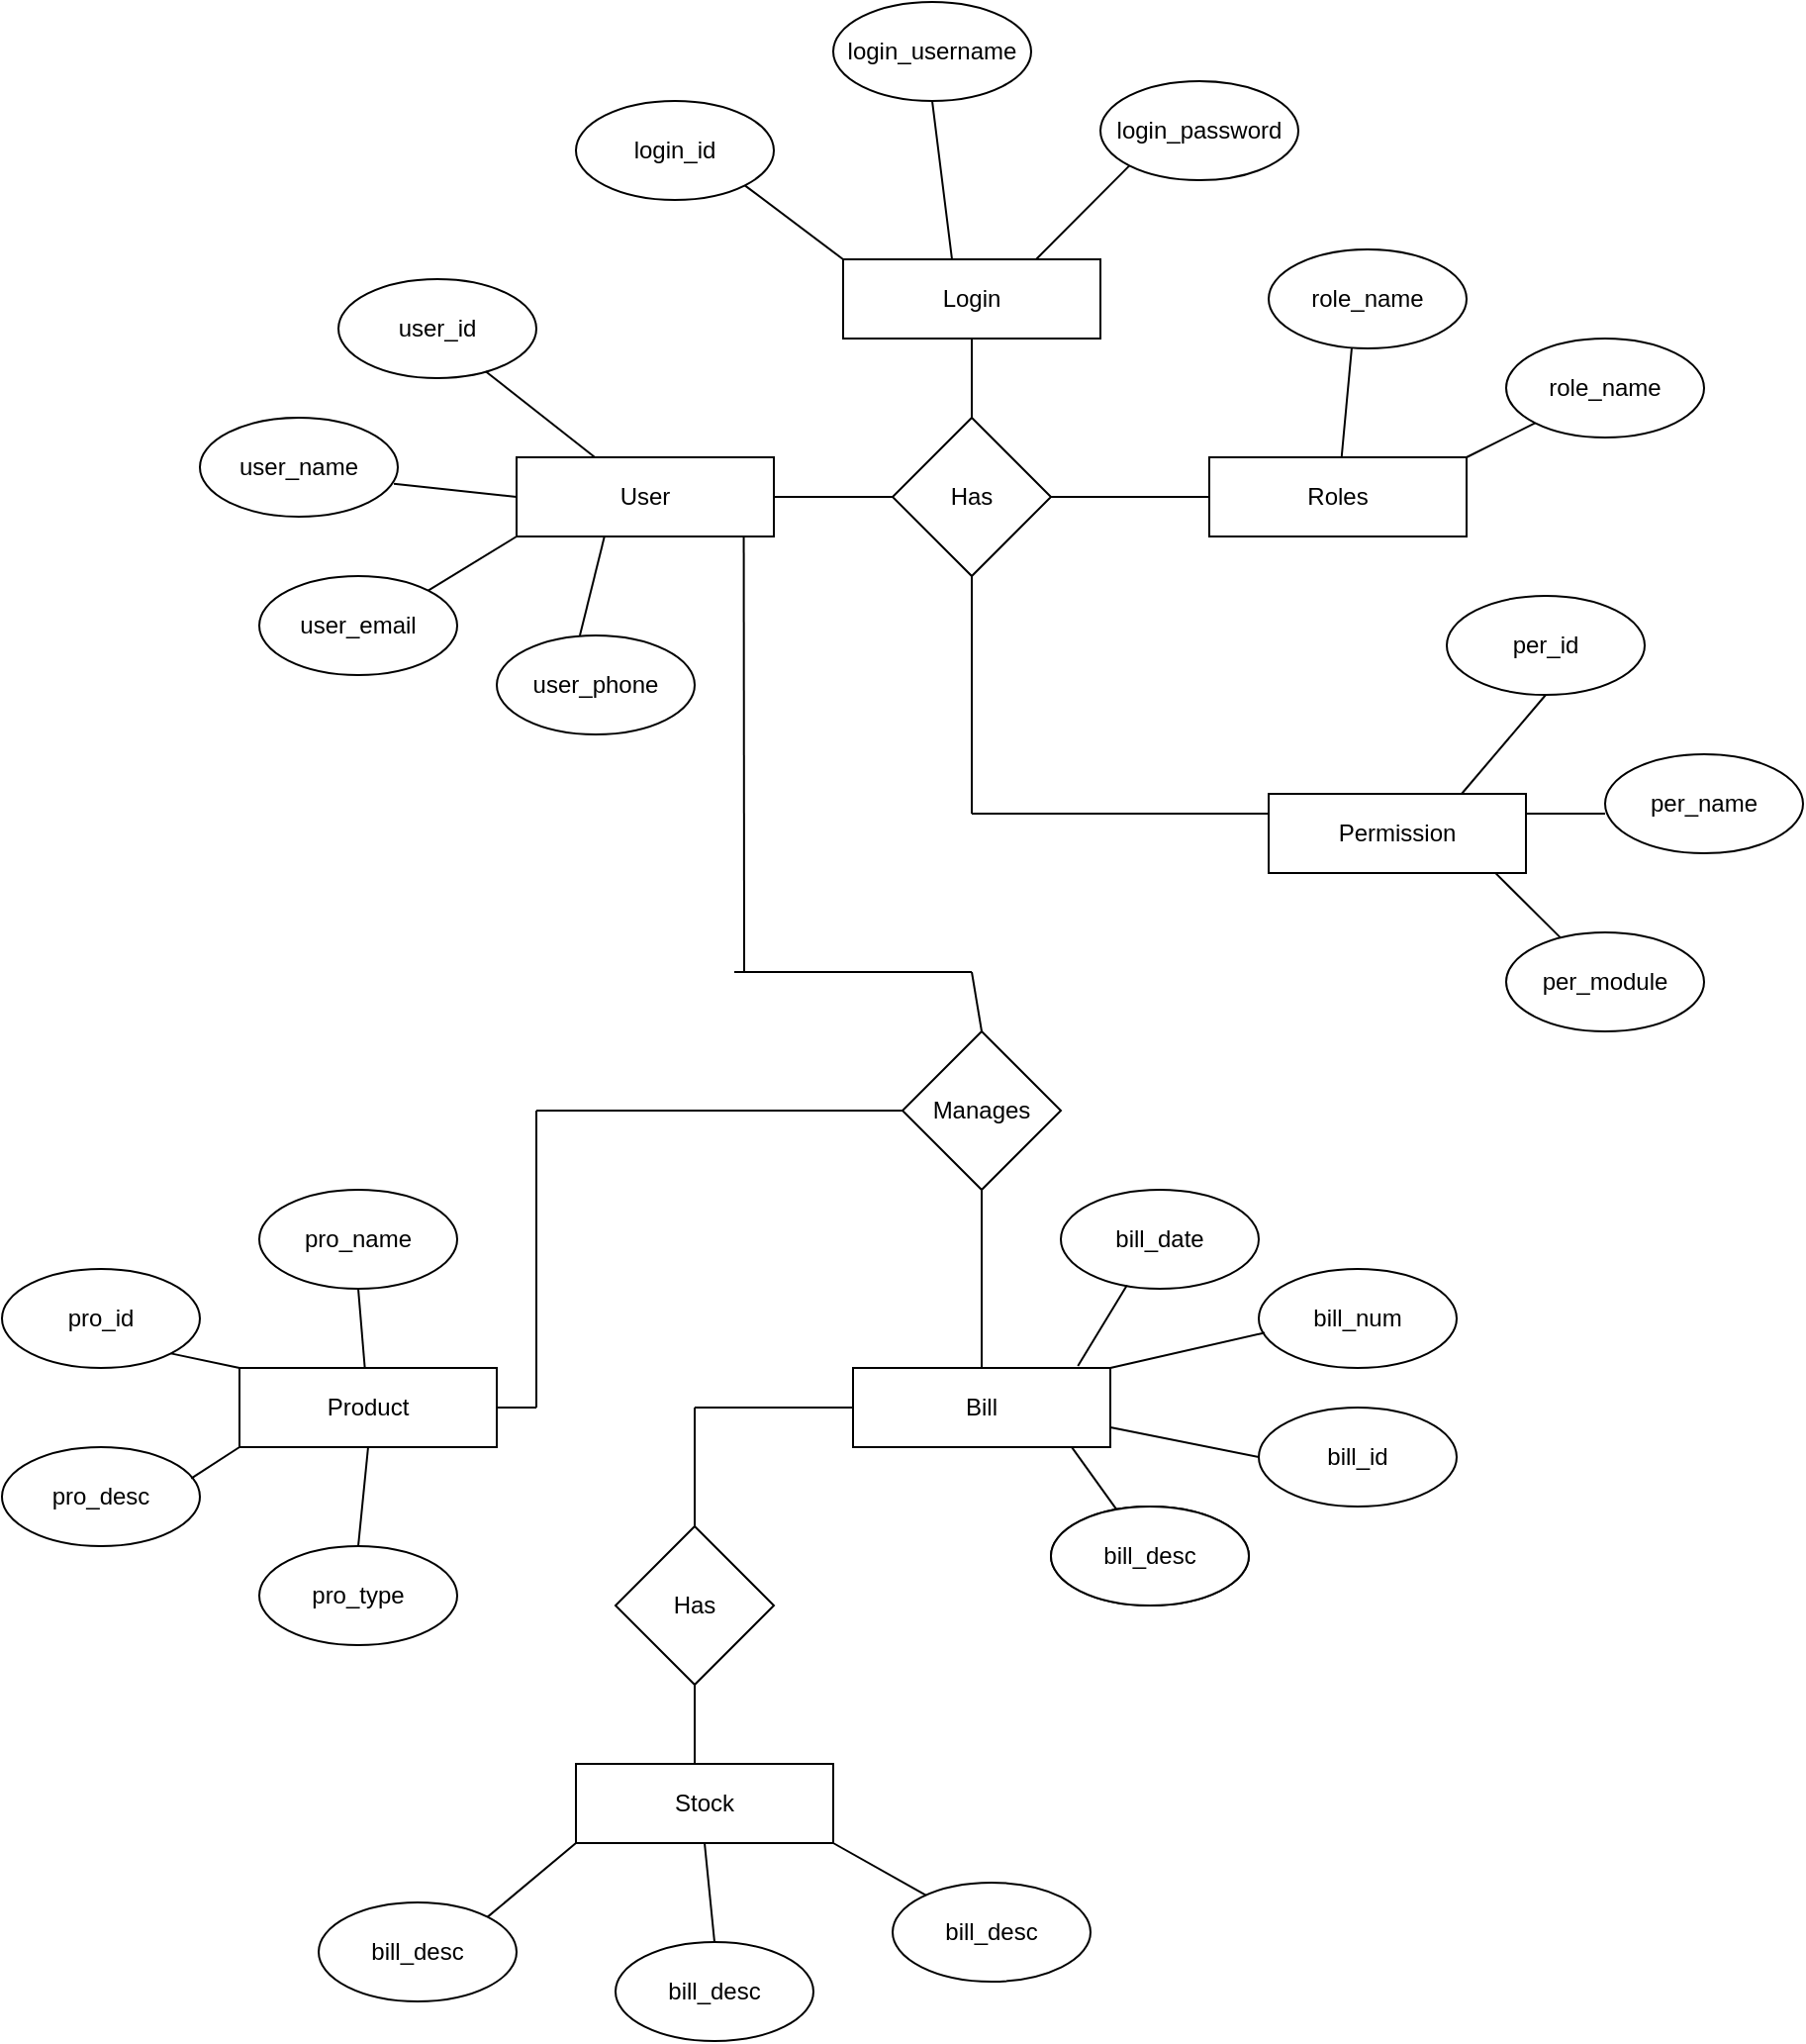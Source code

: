 <mxfile version="16.6.2" type="github">
  <diagram id="ok66DPMpvX4XdYNEMJjz" name="Page-1">
    <mxGraphModel dx="1888" dy="539" grid="1" gridSize="10" guides="1" tooltips="1" connect="1" arrows="1" fold="1" page="1" pageScale="1" pageWidth="850" pageHeight="1100" math="0" shadow="0">
      <root>
        <mxCell id="0" />
        <mxCell id="1" parent="0" />
        <mxCell id="o8kuV6Bx12vgrlG-1OTU-1" value="Has" style="rhombus;whiteSpace=wrap;html=1;" parent="1" vertex="1">
          <mxGeometry x="380" y="240" width="80" height="80" as="geometry" />
        </mxCell>
        <mxCell id="o8kuV6Bx12vgrlG-1OTU-2" value="Login" style="rounded=0;whiteSpace=wrap;html=1;" parent="1" vertex="1">
          <mxGeometry x="355" y="160" width="130" height="40" as="geometry" />
        </mxCell>
        <mxCell id="o8kuV6Bx12vgrlG-1OTU-3" value="Roles" style="rounded=0;whiteSpace=wrap;html=1;" parent="1" vertex="1">
          <mxGeometry x="540" y="260" width="130" height="40" as="geometry" />
        </mxCell>
        <mxCell id="o8kuV6Bx12vgrlG-1OTU-4" value="User" style="rounded=0;whiteSpace=wrap;html=1;" parent="1" vertex="1">
          <mxGeometry x="190" y="260" width="130" height="40" as="geometry" />
        </mxCell>
        <mxCell id="o8kuV6Bx12vgrlG-1OTU-5" value="role_name" style="ellipse;whiteSpace=wrap;html=1;" parent="1" vertex="1">
          <mxGeometry x="570" y="155" width="100" height="50" as="geometry" />
        </mxCell>
        <mxCell id="o8kuV6Bx12vgrlG-1OTU-6" value="role_name" style="ellipse;whiteSpace=wrap;html=1;" parent="1" vertex="1">
          <mxGeometry x="690" y="200" width="100" height="50" as="geometry" />
        </mxCell>
        <mxCell id="o8kuV6Bx12vgrlG-1OTU-8" value="login_username" style="ellipse;whiteSpace=wrap;html=1;" parent="1" vertex="1">
          <mxGeometry x="350" y="30" width="100" height="50" as="geometry" />
        </mxCell>
        <mxCell id="o8kuV6Bx12vgrlG-1OTU-9" value="login_id" style="ellipse;whiteSpace=wrap;html=1;" parent="1" vertex="1">
          <mxGeometry x="220" y="80" width="100" height="50" as="geometry" />
        </mxCell>
        <mxCell id="o8kuV6Bx12vgrlG-1OTU-10" value="login_password" style="ellipse;whiteSpace=wrap;html=1;" parent="1" vertex="1">
          <mxGeometry x="485" y="70" width="100" height="50" as="geometry" />
        </mxCell>
        <mxCell id="o8kuV6Bx12vgrlG-1OTU-11" value="user_id" style="ellipse;whiteSpace=wrap;html=1;" parent="1" vertex="1">
          <mxGeometry x="100" y="170" width="100" height="50" as="geometry" />
        </mxCell>
        <mxCell id="o8kuV6Bx12vgrlG-1OTU-12" value="user_name" style="ellipse;whiteSpace=wrap;html=1;" parent="1" vertex="1">
          <mxGeometry x="30" y="240" width="100" height="50" as="geometry" />
        </mxCell>
        <mxCell id="o8kuV6Bx12vgrlG-1OTU-13" value="user_email" style="ellipse;whiteSpace=wrap;html=1;" parent="1" vertex="1">
          <mxGeometry x="60" y="320" width="100" height="50" as="geometry" />
        </mxCell>
        <mxCell id="o8kuV6Bx12vgrlG-1OTU-14" value="user_phone" style="ellipse;whiteSpace=wrap;html=1;" parent="1" vertex="1">
          <mxGeometry x="180" y="350" width="100" height="50" as="geometry" />
        </mxCell>
        <mxCell id="o8kuV6Bx12vgrlG-1OTU-16" value="Permission" style="rounded=0;whiteSpace=wrap;html=1;" parent="1" vertex="1">
          <mxGeometry x="570" y="430" width="130" height="40" as="geometry" />
        </mxCell>
        <mxCell id="o8kuV6Bx12vgrlG-1OTU-17" value="per_id" style="ellipse;whiteSpace=wrap;html=1;" parent="1" vertex="1">
          <mxGeometry x="660" y="330" width="100" height="50" as="geometry" />
        </mxCell>
        <mxCell id="o8kuV6Bx12vgrlG-1OTU-18" value="per_name" style="ellipse;whiteSpace=wrap;html=1;" parent="1" vertex="1">
          <mxGeometry x="740" y="410" width="100" height="50" as="geometry" />
        </mxCell>
        <mxCell id="o8kuV6Bx12vgrlG-1OTU-19" value="per_module" style="ellipse;whiteSpace=wrap;html=1;" parent="1" vertex="1">
          <mxGeometry x="690" y="500" width="100" height="50" as="geometry" />
        </mxCell>
        <mxCell id="o8kuV6Bx12vgrlG-1OTU-20" value="Manages" style="rhombus;whiteSpace=wrap;html=1;" parent="1" vertex="1">
          <mxGeometry x="385" y="550" width="80" height="80" as="geometry" />
        </mxCell>
        <mxCell id="o8kuV6Bx12vgrlG-1OTU-21" value="Bill" style="rounded=0;whiteSpace=wrap;html=1;" parent="1" vertex="1">
          <mxGeometry x="360" y="720" width="130" height="40" as="geometry" />
        </mxCell>
        <mxCell id="o8kuV6Bx12vgrlG-1OTU-22" value="Stock" style="rounded=0;whiteSpace=wrap;html=1;" parent="1" vertex="1">
          <mxGeometry x="220" y="920" width="130" height="40" as="geometry" />
        </mxCell>
        <mxCell id="o8kuV6Bx12vgrlG-1OTU-23" value="Product" style="rounded=0;whiteSpace=wrap;html=1;" parent="1" vertex="1">
          <mxGeometry x="50" y="720" width="130" height="40" as="geometry" />
        </mxCell>
        <mxCell id="o8kuV6Bx12vgrlG-1OTU-24" value="pro_name" style="ellipse;whiteSpace=wrap;html=1;" parent="1" vertex="1">
          <mxGeometry x="60" y="630" width="100" height="50" as="geometry" />
        </mxCell>
        <mxCell id="o8kuV6Bx12vgrlG-1OTU-25" value="pro_type" style="ellipse;whiteSpace=wrap;html=1;" parent="1" vertex="1">
          <mxGeometry x="60" y="810" width="100" height="50" as="geometry" />
        </mxCell>
        <mxCell id="o8kuV6Bx12vgrlG-1OTU-26" value="pro_id" style="ellipse;whiteSpace=wrap;html=1;" parent="1" vertex="1">
          <mxGeometry x="-70" y="670" width="100" height="50" as="geometry" />
        </mxCell>
        <mxCell id="o8kuV6Bx12vgrlG-1OTU-27" value="pro_desc" style="ellipse;whiteSpace=wrap;html=1;" parent="1" vertex="1">
          <mxGeometry x="-70" y="760" width="100" height="50" as="geometry" />
        </mxCell>
        <mxCell id="o8kuV6Bx12vgrlG-1OTU-28" value="bill_date" style="ellipse;whiteSpace=wrap;html=1;" parent="1" vertex="1">
          <mxGeometry x="465" y="630" width="100" height="50" as="geometry" />
        </mxCell>
        <mxCell id="o8kuV6Bx12vgrlG-1OTU-29" value="bill_num" style="ellipse;whiteSpace=wrap;html=1;" parent="1" vertex="1">
          <mxGeometry x="565" y="670" width="100" height="50" as="geometry" />
        </mxCell>
        <mxCell id="o8kuV6Bx12vgrlG-1OTU-30" value="bill_desc" style="ellipse;whiteSpace=wrap;html=1;" parent="1" vertex="1">
          <mxGeometry x="460" y="790" width="100" height="50" as="geometry" />
        </mxCell>
        <mxCell id="o8kuV6Bx12vgrlG-1OTU-31" value="bill_id" style="ellipse;whiteSpace=wrap;html=1;" parent="1" vertex="1">
          <mxGeometry x="565" y="740" width="100" height="50" as="geometry" />
        </mxCell>
        <mxCell id="o8kuV6Bx12vgrlG-1OTU-32" value="Has" style="rhombus;whiteSpace=wrap;html=1;" parent="1" vertex="1">
          <mxGeometry x="240" y="800" width="80" height="80" as="geometry" />
        </mxCell>
        <mxCell id="o8kuV6Bx12vgrlG-1OTU-34" value="" style="endArrow=none;html=1;rounded=0;entryX=0.5;entryY=1;entryDx=0;entryDy=0;" parent="1" target="o8kuV6Bx12vgrlG-1OTU-8" edge="1">
          <mxGeometry width="50" height="50" relative="1" as="geometry">
            <mxPoint x="410" y="160" as="sourcePoint" />
            <mxPoint x="450" y="290" as="targetPoint" />
          </mxGeometry>
        </mxCell>
        <mxCell id="o8kuV6Bx12vgrlG-1OTU-35" value="" style="endArrow=none;html=1;rounded=0;entryX=0;entryY=1;entryDx=0;entryDy=0;exitX=0.75;exitY=0;exitDx=0;exitDy=0;" parent="1" source="o8kuV6Bx12vgrlG-1OTU-2" target="o8kuV6Bx12vgrlG-1OTU-10" edge="1">
          <mxGeometry width="50" height="50" relative="1" as="geometry">
            <mxPoint x="409.98" y="171.4" as="sourcePoint" />
            <mxPoint x="410" y="90" as="targetPoint" />
          </mxGeometry>
        </mxCell>
        <mxCell id="o8kuV6Bx12vgrlG-1OTU-36" value="" style="endArrow=none;html=1;rounded=0;entryX=1;entryY=1;entryDx=0;entryDy=0;exitX=0;exitY=0;exitDx=0;exitDy=0;" parent="1" source="o8kuV6Bx12vgrlG-1OTU-2" target="o8kuV6Bx12vgrlG-1OTU-9" edge="1">
          <mxGeometry width="50" height="50" relative="1" as="geometry">
            <mxPoint x="419.98" y="181.4" as="sourcePoint" />
            <mxPoint x="420" y="100" as="targetPoint" />
          </mxGeometry>
        </mxCell>
        <mxCell id="o8kuV6Bx12vgrlG-1OTU-37" value="" style="endArrow=none;html=1;rounded=0;entryX=0.744;entryY=0.932;entryDx=0;entryDy=0;entryPerimeter=0;" parent="1" source="o8kuV6Bx12vgrlG-1OTU-4" target="o8kuV6Bx12vgrlG-1OTU-11" edge="1">
          <mxGeometry width="50" height="50" relative="1" as="geometry">
            <mxPoint x="365" y="170" as="sourcePoint" />
            <mxPoint x="315.355" y="132.678" as="targetPoint" />
          </mxGeometry>
        </mxCell>
        <mxCell id="o8kuV6Bx12vgrlG-1OTU-38" value="" style="endArrow=none;html=1;rounded=0;entryX=0.98;entryY=0.668;entryDx=0;entryDy=0;entryPerimeter=0;exitX=0;exitY=0.5;exitDx=0;exitDy=0;" parent="1" source="o8kuV6Bx12vgrlG-1OTU-4" target="o8kuV6Bx12vgrlG-1OTU-12" edge="1">
          <mxGeometry width="50" height="50" relative="1" as="geometry">
            <mxPoint x="239.574" y="270" as="sourcePoint" />
            <mxPoint x="184.4" y="226.6" as="targetPoint" />
          </mxGeometry>
        </mxCell>
        <mxCell id="o8kuV6Bx12vgrlG-1OTU-39" value="" style="endArrow=none;html=1;rounded=0;entryX=1;entryY=0;entryDx=0;entryDy=0;exitX=0;exitY=1;exitDx=0;exitDy=0;" parent="1" source="o8kuV6Bx12vgrlG-1OTU-4" target="o8kuV6Bx12vgrlG-1OTU-13" edge="1">
          <mxGeometry width="50" height="50" relative="1" as="geometry">
            <mxPoint x="249.574" y="280" as="sourcePoint" />
            <mxPoint x="194.4" y="236.6" as="targetPoint" />
          </mxGeometry>
        </mxCell>
        <mxCell id="o8kuV6Bx12vgrlG-1OTU-40" value="" style="endArrow=none;html=1;rounded=0;exitX=0.342;exitY=0.995;exitDx=0;exitDy=0;exitPerimeter=0;" parent="1" source="o8kuV6Bx12vgrlG-1OTU-4" edge="1">
          <mxGeometry width="50" height="50" relative="1" as="geometry">
            <mxPoint x="237" y="310" as="sourcePoint" />
            <mxPoint x="222" y="350" as="targetPoint" />
          </mxGeometry>
        </mxCell>
        <mxCell id="o8kuV6Bx12vgrlG-1OTU-41" value="" style="endArrow=none;html=1;rounded=0;exitX=0.42;exitY=0.992;exitDx=0;exitDy=0;exitPerimeter=0;" parent="1" source="o8kuV6Bx12vgrlG-1OTU-5" target="o8kuV6Bx12vgrlG-1OTU-3" edge="1">
          <mxGeometry width="50" height="50" relative="1" as="geometry">
            <mxPoint x="269.574" y="300" as="sourcePoint" />
            <mxPoint x="214.4" y="256.6" as="targetPoint" />
          </mxGeometry>
        </mxCell>
        <mxCell id="o8kuV6Bx12vgrlG-1OTU-42" value="" style="endArrow=none;html=1;rounded=0;entryX=1;entryY=0;entryDx=0;entryDy=0;" parent="1" source="o8kuV6Bx12vgrlG-1OTU-6" target="o8kuV6Bx12vgrlG-1OTU-3" edge="1">
          <mxGeometry width="50" height="50" relative="1" as="geometry">
            <mxPoint x="622" y="214.6" as="sourcePoint" />
            <mxPoint x="616.857" y="270" as="targetPoint" />
          </mxGeometry>
        </mxCell>
        <mxCell id="o8kuV6Bx12vgrlG-1OTU-43" value="" style="endArrow=none;html=1;rounded=0;exitX=1;exitY=0.25;exitDx=0;exitDy=0;" parent="1" source="o8kuV6Bx12vgrlG-1OTU-16" edge="1">
          <mxGeometry width="50" height="50" relative="1" as="geometry">
            <mxPoint x="632" y="224.6" as="sourcePoint" />
            <mxPoint x="740" y="440" as="targetPoint" />
          </mxGeometry>
        </mxCell>
        <mxCell id="o8kuV6Bx12vgrlG-1OTU-44" value="" style="endArrow=none;html=1;rounded=0;exitX=0.5;exitY=1;exitDx=0;exitDy=0;entryX=0.5;entryY=0;entryDx=0;entryDy=0;" parent="1" source="o8kuV6Bx12vgrlG-1OTU-2" target="o8kuV6Bx12vgrlG-1OTU-1" edge="1">
          <mxGeometry width="50" height="50" relative="1" as="geometry">
            <mxPoint x="642" y="234.6" as="sourcePoint" />
            <mxPoint x="636.857" y="290" as="targetPoint" />
          </mxGeometry>
        </mxCell>
        <mxCell id="o8kuV6Bx12vgrlG-1OTU-45" value="" style="endArrow=none;html=1;rounded=0;entryX=1;entryY=0.5;entryDx=0;entryDy=0;" parent="1" source="o8kuV6Bx12vgrlG-1OTU-3" target="o8kuV6Bx12vgrlG-1OTU-1" edge="1">
          <mxGeometry width="50" height="50" relative="1" as="geometry">
            <mxPoint x="652" y="244.6" as="sourcePoint" />
            <mxPoint x="646.857" y="300" as="targetPoint" />
          </mxGeometry>
        </mxCell>
        <mxCell id="o8kuV6Bx12vgrlG-1OTU-48" value="" style="endArrow=none;html=1;rounded=0;exitX=1;exitY=0.5;exitDx=0;exitDy=0;entryX=0;entryY=0.5;entryDx=0;entryDy=0;" parent="1" source="o8kuV6Bx12vgrlG-1OTU-4" target="o8kuV6Bx12vgrlG-1OTU-1" edge="1">
          <mxGeometry width="50" height="50" relative="1" as="geometry">
            <mxPoint x="672" y="264.6" as="sourcePoint" />
            <mxPoint x="666.857" y="320" as="targetPoint" />
          </mxGeometry>
        </mxCell>
        <mxCell id="o8kuV6Bx12vgrlG-1OTU-49" value="" style="endArrow=none;html=1;rounded=0;entryX=0.5;entryY=1;entryDx=0;entryDy=0;" parent="1" target="o8kuV6Bx12vgrlG-1OTU-1" edge="1">
          <mxGeometry width="50" height="50" relative="1" as="geometry">
            <mxPoint x="420" y="440" as="sourcePoint" />
            <mxPoint x="450" y="390" as="targetPoint" />
          </mxGeometry>
        </mxCell>
        <mxCell id="o8kuV6Bx12vgrlG-1OTU-50" value="" style="endArrow=none;html=1;rounded=0;entryX=0;entryY=0.25;entryDx=0;entryDy=0;" parent="1" target="o8kuV6Bx12vgrlG-1OTU-16" edge="1">
          <mxGeometry width="50" height="50" relative="1" as="geometry">
            <mxPoint x="420" y="440" as="sourcePoint" />
            <mxPoint x="450" y="390" as="targetPoint" />
          </mxGeometry>
        </mxCell>
        <mxCell id="o8kuV6Bx12vgrlG-1OTU-51" value="" style="endArrow=none;html=1;rounded=0;exitX=0.5;exitY=1;exitDx=0;exitDy=0;entryX=0.75;entryY=0;entryDx=0;entryDy=0;" parent="1" source="o8kuV6Bx12vgrlG-1OTU-17" target="o8kuV6Bx12vgrlG-1OTU-16" edge="1">
          <mxGeometry width="50" height="50" relative="1" as="geometry">
            <mxPoint x="684.645" y="347.322" as="sourcePoint" />
            <mxPoint x="663.62" y="309.8" as="targetPoint" />
          </mxGeometry>
        </mxCell>
        <mxCell id="o8kuV6Bx12vgrlG-1OTU-52" value="" style="endArrow=none;html=1;rounded=0;entryX=0.883;entryY=1.005;entryDx=0;entryDy=0;entryPerimeter=0;" parent="1" source="o8kuV6Bx12vgrlG-1OTU-19" target="o8kuV6Bx12vgrlG-1OTU-16" edge="1">
          <mxGeometry width="50" height="50" relative="1" as="geometry">
            <mxPoint x="694.645" y="357.322" as="sourcePoint" />
            <mxPoint x="673.62" y="319.8" as="targetPoint" />
          </mxGeometry>
        </mxCell>
        <mxCell id="o8kuV6Bx12vgrlG-1OTU-53" value="" style="endArrow=none;html=1;rounded=0;exitX=0.883;exitY=0.995;exitDx=0;exitDy=0;exitPerimeter=0;" parent="1" source="o8kuV6Bx12vgrlG-1OTU-4" edge="1">
          <mxGeometry width="50" height="50" relative="1" as="geometry">
            <mxPoint x="400" y="340" as="sourcePoint" />
            <mxPoint x="305" y="520" as="targetPoint" />
          </mxGeometry>
        </mxCell>
        <mxCell id="o8kuV6Bx12vgrlG-1OTU-54" value="" style="endArrow=none;html=1;rounded=0;" parent="1" edge="1">
          <mxGeometry width="50" height="50" relative="1" as="geometry">
            <mxPoint x="300" y="520" as="sourcePoint" />
            <mxPoint x="420" y="520" as="targetPoint" />
          </mxGeometry>
        </mxCell>
        <mxCell id="o8kuV6Bx12vgrlG-1OTU-55" value="" style="endArrow=none;html=1;rounded=0;entryX=0.5;entryY=0;entryDx=0;entryDy=0;" parent="1" target="o8kuV6Bx12vgrlG-1OTU-20" edge="1">
          <mxGeometry width="50" height="50" relative="1" as="geometry">
            <mxPoint x="420" y="520" as="sourcePoint" />
            <mxPoint x="450" y="290" as="targetPoint" />
          </mxGeometry>
        </mxCell>
        <mxCell id="o8kuV6Bx12vgrlG-1OTU-56" value="" style="endArrow=none;html=1;rounded=0;entryX=0.5;entryY=1;entryDx=0;entryDy=0;exitX=0.5;exitY=0;exitDx=0;exitDy=0;" parent="1" source="o8kuV6Bx12vgrlG-1OTU-21" target="o8kuV6Bx12vgrlG-1OTU-20" edge="1">
          <mxGeometry width="50" height="50" relative="1" as="geometry">
            <mxPoint x="400" y="740" as="sourcePoint" />
            <mxPoint x="450" y="690" as="targetPoint" />
          </mxGeometry>
        </mxCell>
        <mxCell id="o8kuV6Bx12vgrlG-1OTU-57" value="" style="endArrow=none;html=1;rounded=0;entryX=0;entryY=0.5;entryDx=0;entryDy=0;" parent="1" target="o8kuV6Bx12vgrlG-1OTU-20" edge="1">
          <mxGeometry width="50" height="50" relative="1" as="geometry">
            <mxPoint x="200" y="590" as="sourcePoint" />
            <mxPoint x="450" y="690" as="targetPoint" />
          </mxGeometry>
        </mxCell>
        <mxCell id="o8kuV6Bx12vgrlG-1OTU-58" value="" style="endArrow=none;html=1;rounded=0;" parent="1" edge="1">
          <mxGeometry width="50" height="50" relative="1" as="geometry">
            <mxPoint x="200" y="740" as="sourcePoint" />
            <mxPoint x="200" y="590" as="targetPoint" />
          </mxGeometry>
        </mxCell>
        <mxCell id="o8kuV6Bx12vgrlG-1OTU-59" value="" style="endArrow=none;html=1;rounded=0;exitX=1;exitY=0.5;exitDx=0;exitDy=0;" parent="1" source="o8kuV6Bx12vgrlG-1OTU-23" edge="1">
          <mxGeometry width="50" height="50" relative="1" as="geometry">
            <mxPoint x="400" y="740" as="sourcePoint" />
            <mxPoint x="200" y="740" as="targetPoint" />
          </mxGeometry>
        </mxCell>
        <mxCell id="o8kuV6Bx12vgrlG-1OTU-60" value="bill_desc" style="ellipse;whiteSpace=wrap;html=1;" parent="1" vertex="1">
          <mxGeometry x="460" y="790" width="100" height="50" as="geometry" />
        </mxCell>
        <mxCell id="o8kuV6Bx12vgrlG-1OTU-61" value="bill_desc" style="ellipse;whiteSpace=wrap;html=1;" parent="1" vertex="1">
          <mxGeometry x="240" y="1010" width="100" height="50" as="geometry" />
        </mxCell>
        <mxCell id="o8kuV6Bx12vgrlG-1OTU-62" value="bill_desc" style="ellipse;whiteSpace=wrap;html=1;" parent="1" vertex="1">
          <mxGeometry x="380" y="980" width="100" height="50" as="geometry" />
        </mxCell>
        <mxCell id="o8kuV6Bx12vgrlG-1OTU-63" value="bill_desc" style="ellipse;whiteSpace=wrap;html=1;" parent="1" vertex="1">
          <mxGeometry x="90" y="990" width="100" height="50" as="geometry" />
        </mxCell>
        <mxCell id="o8kuV6Bx12vgrlG-1OTU-64" value="" style="endArrow=none;html=1;rounded=0;" parent="1" source="o8kuV6Bx12vgrlG-1OTU-23" edge="1">
          <mxGeometry width="50" height="50" relative="1" as="geometry">
            <mxPoint x="400" y="840" as="sourcePoint" />
            <mxPoint x="110" y="680" as="targetPoint" />
          </mxGeometry>
        </mxCell>
        <mxCell id="o8kuV6Bx12vgrlG-1OTU-66" value="" style="endArrow=none;html=1;rounded=0;entryX=1;entryY=1;entryDx=0;entryDy=0;exitX=0;exitY=0;exitDx=0;exitDy=0;" parent="1" source="o8kuV6Bx12vgrlG-1OTU-23" target="o8kuV6Bx12vgrlG-1OTU-26" edge="1">
          <mxGeometry width="50" height="50" relative="1" as="geometry">
            <mxPoint x="123.333" y="730" as="sourcePoint" />
            <mxPoint x="120" y="690" as="targetPoint" />
          </mxGeometry>
        </mxCell>
        <mxCell id="o8kuV6Bx12vgrlG-1OTU-67" value="" style="endArrow=none;html=1;rounded=0;entryX=0.956;entryY=0.316;entryDx=0;entryDy=0;entryPerimeter=0;exitX=0;exitY=1;exitDx=0;exitDy=0;" parent="1" source="o8kuV6Bx12vgrlG-1OTU-23" target="o8kuV6Bx12vgrlG-1OTU-27" edge="1">
          <mxGeometry width="50" height="50" relative="1" as="geometry">
            <mxPoint x="133.333" y="740" as="sourcePoint" />
            <mxPoint x="130" y="700" as="targetPoint" />
          </mxGeometry>
        </mxCell>
        <mxCell id="o8kuV6Bx12vgrlG-1OTU-68" value="" style="endArrow=none;html=1;rounded=0;entryX=0.5;entryY=0;entryDx=0;entryDy=0;exitX=0.5;exitY=1;exitDx=0;exitDy=0;" parent="1" source="o8kuV6Bx12vgrlG-1OTU-23" target="o8kuV6Bx12vgrlG-1OTU-25" edge="1">
          <mxGeometry width="50" height="50" relative="1" as="geometry">
            <mxPoint x="143.333" y="750" as="sourcePoint" />
            <mxPoint x="140" y="710" as="targetPoint" />
          </mxGeometry>
        </mxCell>
        <mxCell id="o8kuV6Bx12vgrlG-1OTU-69" value="" style="endArrow=none;html=1;rounded=0;entryX=0.334;entryY=0.964;entryDx=0;entryDy=0;entryPerimeter=0;exitX=0.874;exitY=-0.025;exitDx=0;exitDy=0;exitPerimeter=0;" parent="1" source="o8kuV6Bx12vgrlG-1OTU-21" target="o8kuV6Bx12vgrlG-1OTU-28" edge="1">
          <mxGeometry width="50" height="50" relative="1" as="geometry">
            <mxPoint x="153.333" y="760" as="sourcePoint" />
            <mxPoint x="150" y="720" as="targetPoint" />
          </mxGeometry>
        </mxCell>
        <mxCell id="o8kuV6Bx12vgrlG-1OTU-70" value="" style="endArrow=none;html=1;rounded=0;entryX=0.03;entryY=0.644;entryDx=0;entryDy=0;entryPerimeter=0;exitX=1;exitY=0;exitDx=0;exitDy=0;exitPerimeter=0;" parent="1" source="o8kuV6Bx12vgrlG-1OTU-21" target="o8kuV6Bx12vgrlG-1OTU-29" edge="1">
          <mxGeometry width="50" height="50" relative="1" as="geometry">
            <mxPoint x="483.62" y="729" as="sourcePoint" />
            <mxPoint x="508.4" y="688.2" as="targetPoint" />
          </mxGeometry>
        </mxCell>
        <mxCell id="o8kuV6Bx12vgrlG-1OTU-71" value="" style="endArrow=none;html=1;rounded=0;entryX=0;entryY=0.5;entryDx=0;entryDy=0;" parent="1" target="o8kuV6Bx12vgrlG-1OTU-31" edge="1">
          <mxGeometry width="50" height="50" relative="1" as="geometry">
            <mxPoint x="490" y="750" as="sourcePoint" />
            <mxPoint x="518.4" y="698.2" as="targetPoint" />
          </mxGeometry>
        </mxCell>
        <mxCell id="o8kuV6Bx12vgrlG-1OTU-72" value="" style="endArrow=none;html=1;rounded=0;exitX=0.849;exitY=0.995;exitDx=0;exitDy=0;exitPerimeter=0;" parent="1" source="o8kuV6Bx12vgrlG-1OTU-21" target="o8kuV6Bx12vgrlG-1OTU-60" edge="1">
          <mxGeometry width="50" height="50" relative="1" as="geometry">
            <mxPoint x="503.62" y="749" as="sourcePoint" />
            <mxPoint x="528.4" y="708.2" as="targetPoint" />
          </mxGeometry>
        </mxCell>
        <mxCell id="o8kuV6Bx12vgrlG-1OTU-73" value="" style="endArrow=none;html=1;rounded=0;entryX=0;entryY=0.5;entryDx=0;entryDy=0;" parent="1" target="o8kuV6Bx12vgrlG-1OTU-21" edge="1">
          <mxGeometry width="50" height="50" relative="1" as="geometry">
            <mxPoint x="280" y="740" as="sourcePoint" />
            <mxPoint x="450" y="790" as="targetPoint" />
          </mxGeometry>
        </mxCell>
        <mxCell id="o8kuV6Bx12vgrlG-1OTU-74" value="" style="endArrow=none;html=1;rounded=0;entryX=0.5;entryY=0;entryDx=0;entryDy=0;" parent="1" target="o8kuV6Bx12vgrlG-1OTU-32" edge="1">
          <mxGeometry width="50" height="50" relative="1" as="geometry">
            <mxPoint x="280" y="740" as="sourcePoint" />
            <mxPoint x="538.4" y="718.2" as="targetPoint" />
          </mxGeometry>
        </mxCell>
        <mxCell id="o8kuV6Bx12vgrlG-1OTU-75" value="" style="endArrow=none;html=1;rounded=0;exitX=0.5;exitY=1;exitDx=0;exitDy=0;" parent="1" source="o8kuV6Bx12vgrlG-1OTU-32" edge="1">
          <mxGeometry width="50" height="50" relative="1" as="geometry">
            <mxPoint x="523.62" y="769" as="sourcePoint" />
            <mxPoint x="280" y="920" as="targetPoint" />
          </mxGeometry>
        </mxCell>
        <mxCell id="o8kuV6Bx12vgrlG-1OTU-76" value="" style="endArrow=none;html=1;rounded=0;entryX=1;entryY=0;entryDx=0;entryDy=0;" parent="1" target="o8kuV6Bx12vgrlG-1OTU-63" edge="1">
          <mxGeometry width="50" height="50" relative="1" as="geometry">
            <mxPoint x="220" y="960" as="sourcePoint" />
            <mxPoint x="290" y="930" as="targetPoint" />
          </mxGeometry>
        </mxCell>
        <mxCell id="o8kuV6Bx12vgrlG-1OTU-77" value="" style="endArrow=none;html=1;rounded=0;exitX=0.5;exitY=1;exitDx=0;exitDy=0;entryX=0.5;entryY=0;entryDx=0;entryDy=0;" parent="1" source="o8kuV6Bx12vgrlG-1OTU-22" target="o8kuV6Bx12vgrlG-1OTU-61" edge="1">
          <mxGeometry width="50" height="50" relative="1" as="geometry">
            <mxPoint x="300" y="900" as="sourcePoint" />
            <mxPoint x="300" y="940" as="targetPoint" />
          </mxGeometry>
        </mxCell>
        <mxCell id="o8kuV6Bx12vgrlG-1OTU-78" value="" style="endArrow=none;html=1;rounded=0;exitX=1;exitY=1;exitDx=0;exitDy=0;" parent="1" source="o8kuV6Bx12vgrlG-1OTU-22" target="o8kuV6Bx12vgrlG-1OTU-62" edge="1">
          <mxGeometry width="50" height="50" relative="1" as="geometry">
            <mxPoint x="360" y="970" as="sourcePoint" />
            <mxPoint x="310" y="950" as="targetPoint" />
          </mxGeometry>
        </mxCell>
      </root>
    </mxGraphModel>
  </diagram>
</mxfile>
